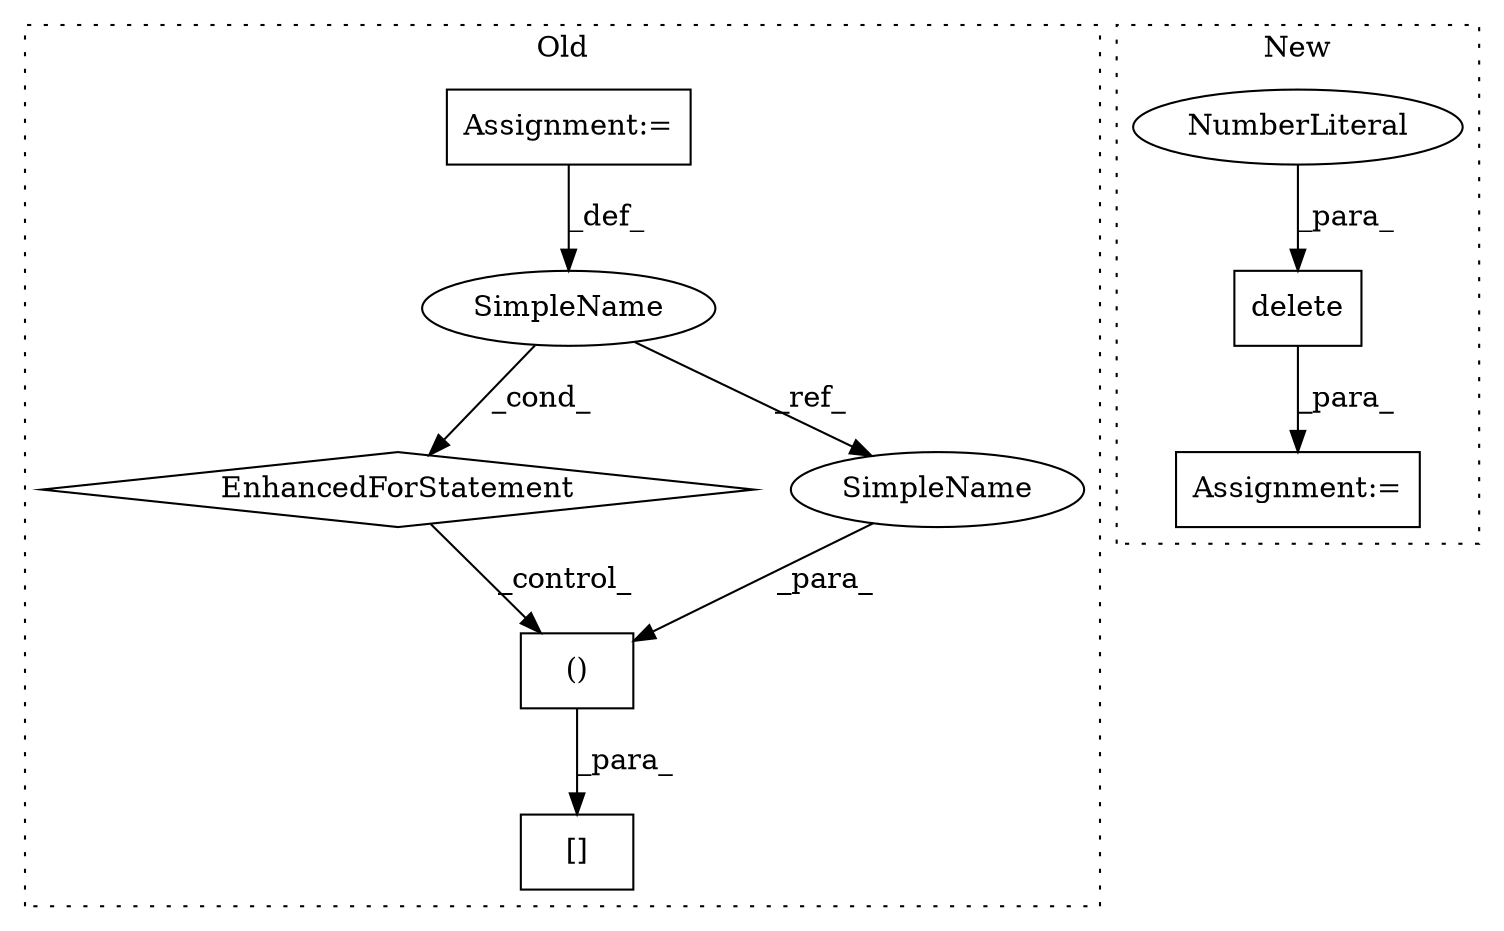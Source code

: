 digraph G {
subgraph cluster0 {
1 [label="[]" a="2" s="3688,3727" l="12,2" shape="box"];
5 [label="Assignment:=" a="7" s="3116,3233" l="66,2" shape="box"];
6 [label="()" a="106" s="3700" l="27" shape="box"];
7 [label="EnhancedForStatement" a="70" s="3116,3233" l="66,2" shape="diamond"];
8 [label="SimpleName" a="42" s="3186" l="7" shape="ellipse"];
9 [label="SimpleName" a="42" s="3700" l="7" shape="ellipse"];
label = "Old";
style="dotted";
}
subgraph cluster1 {
2 [label="delete" a="32" s="3404,3431" l="7,1" shape="box"];
3 [label="NumberLiteral" a="34" s="3430" l="1" shape="ellipse"];
4 [label="Assignment:=" a="7" s="3384" l="1" shape="box"];
label = "New";
style="dotted";
}
2 -> 4 [label="_para_"];
3 -> 2 [label="_para_"];
5 -> 8 [label="_def_"];
6 -> 1 [label="_para_"];
7 -> 6 [label="_control_"];
8 -> 9 [label="_ref_"];
8 -> 7 [label="_cond_"];
9 -> 6 [label="_para_"];
}